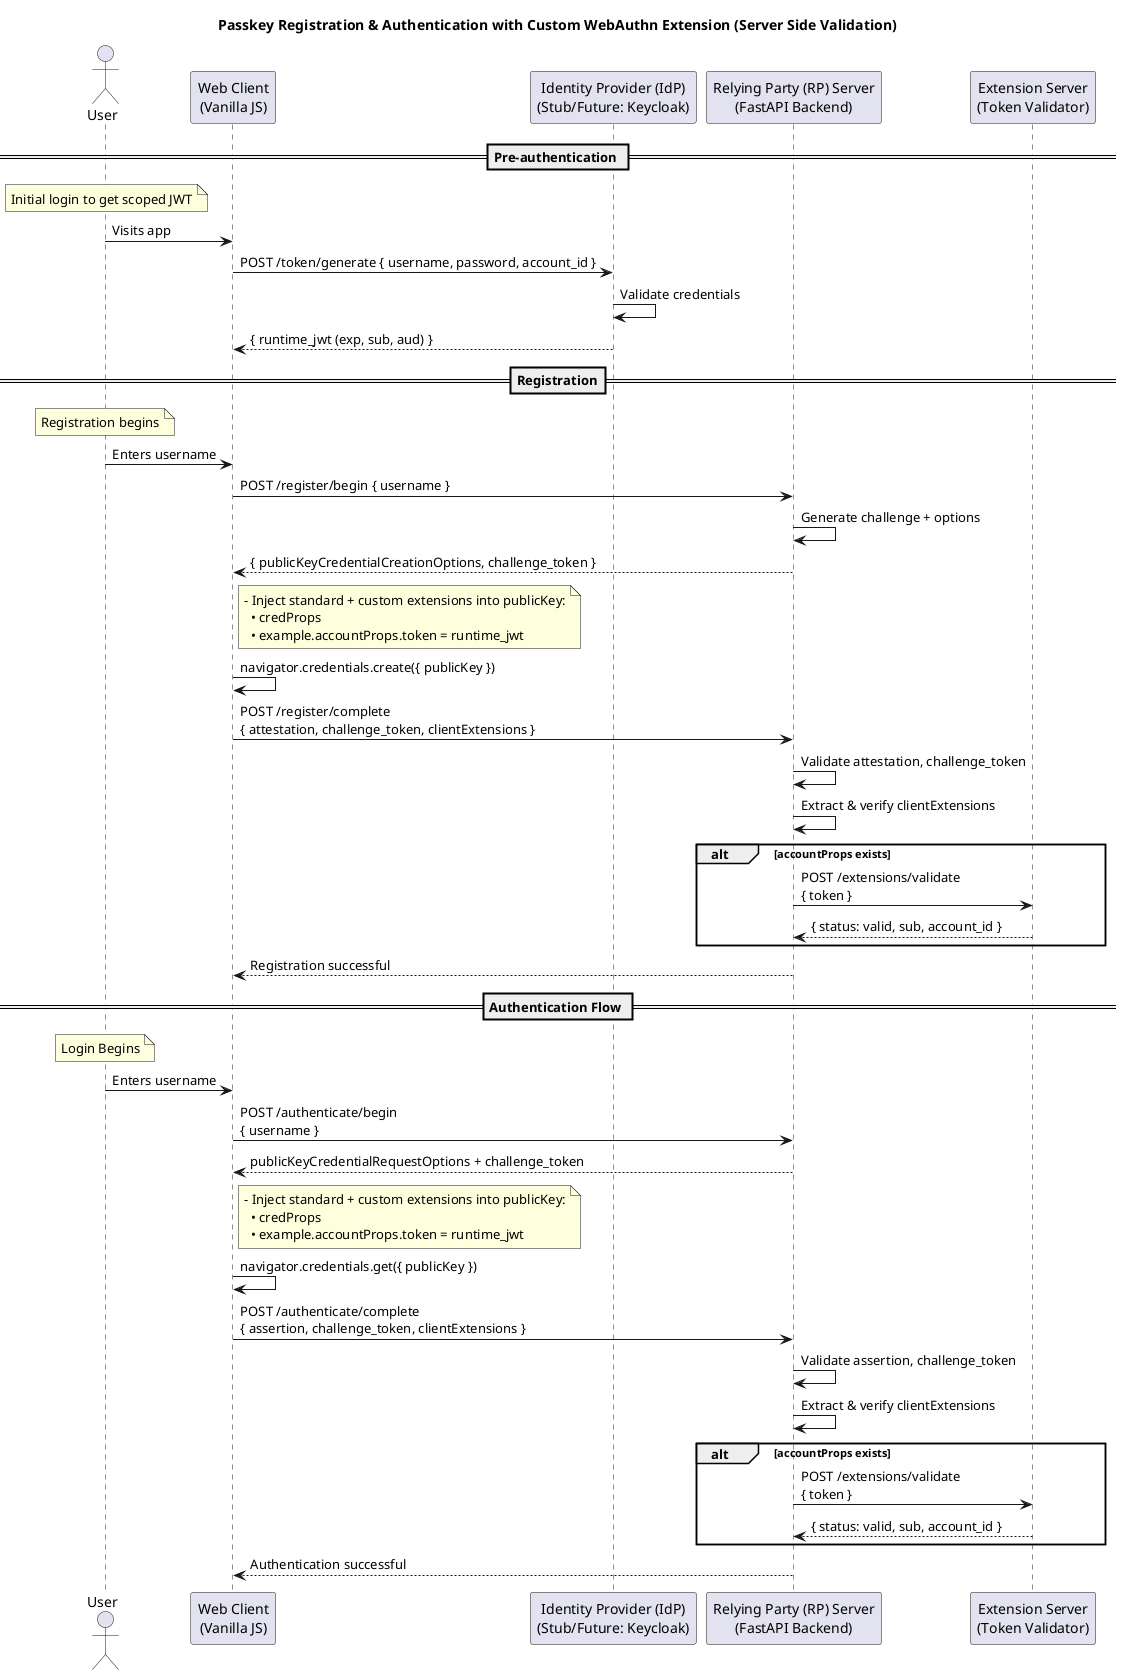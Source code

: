 @startuml
title Passkey Registration & Authentication with Custom WebAuthn Extension (Server Side Validation)

actor User

participant "Web Client\n(Vanilla JS)" as Client
participant "Identity Provider (IdP)\n(Stub/Future: Keycloak)" as IdP
participant "Relying Party (RP) Server\n(FastAPI Backend)" as RP
participant "Extension Server\n(Token Validator)" as ExtnServer

== Pre-authentication ==
note over User: Initial login to get scoped JWT
User -> Client: Visits app
Client -> IdP: POST /token/generate { username, password, account_id }
IdP -> IdP: Validate credentials
IdP --> Client: { runtime_jwt (exp, sub, aud) }

== Registration==
note over User: Registration begins
User -> Client: Enters username
Client -> RP: POST /register/begin { username }
RP -> RP: Generate challenge + options
RP --> Client: { publicKeyCredentialCreationOptions, challenge_token }

note right of Client
- Inject standard + custom extensions into publicKey:
  • credProps
  • example.accountProps.token = runtime_jwt
end note

Client -> Client: navigator.credentials.create({ publicKey })
Client -> RP: POST /register/complete\n{ attestation, challenge_token, clientExtensions }

RP -> RP: Validate attestation, challenge_token
RP -> RP: Extract & verify clientExtensions

alt accountProps exists
  RP -> ExtnServer: POST /extensions/validate\n{ token }
  ExtnServer --> RP: { status: valid, sub, account_id }
end

RP --> Client: Registration successful

== Authentication Flow ==
note over User: Login Begins
User -> Client: Enters username

Client -> RP: POST /authenticate/begin\n{ username }
RP --> Client: publicKeyCredentialRequestOptions + challenge_token

note right of Client
- Inject standard + custom extensions into publicKey:
  • credProps
  • example.accountProps.token = runtime_jwt
end note

Client -> Client: navigator.credentials.get({ publicKey })
Client -> RP: POST /authenticate/complete\n{ assertion, challenge_token, clientExtensions }

RP -> RP: Validate assertion, challenge_token
RP -> RP: Extract & verify clientExtensions

alt accountProps exists
  RP -> ExtnServer: POST /extensions/validate\n{ token }
  ExtnServer --> RP: { status: valid, sub, account_id }
end

RP --> Client: Authentication successful

@enduml
